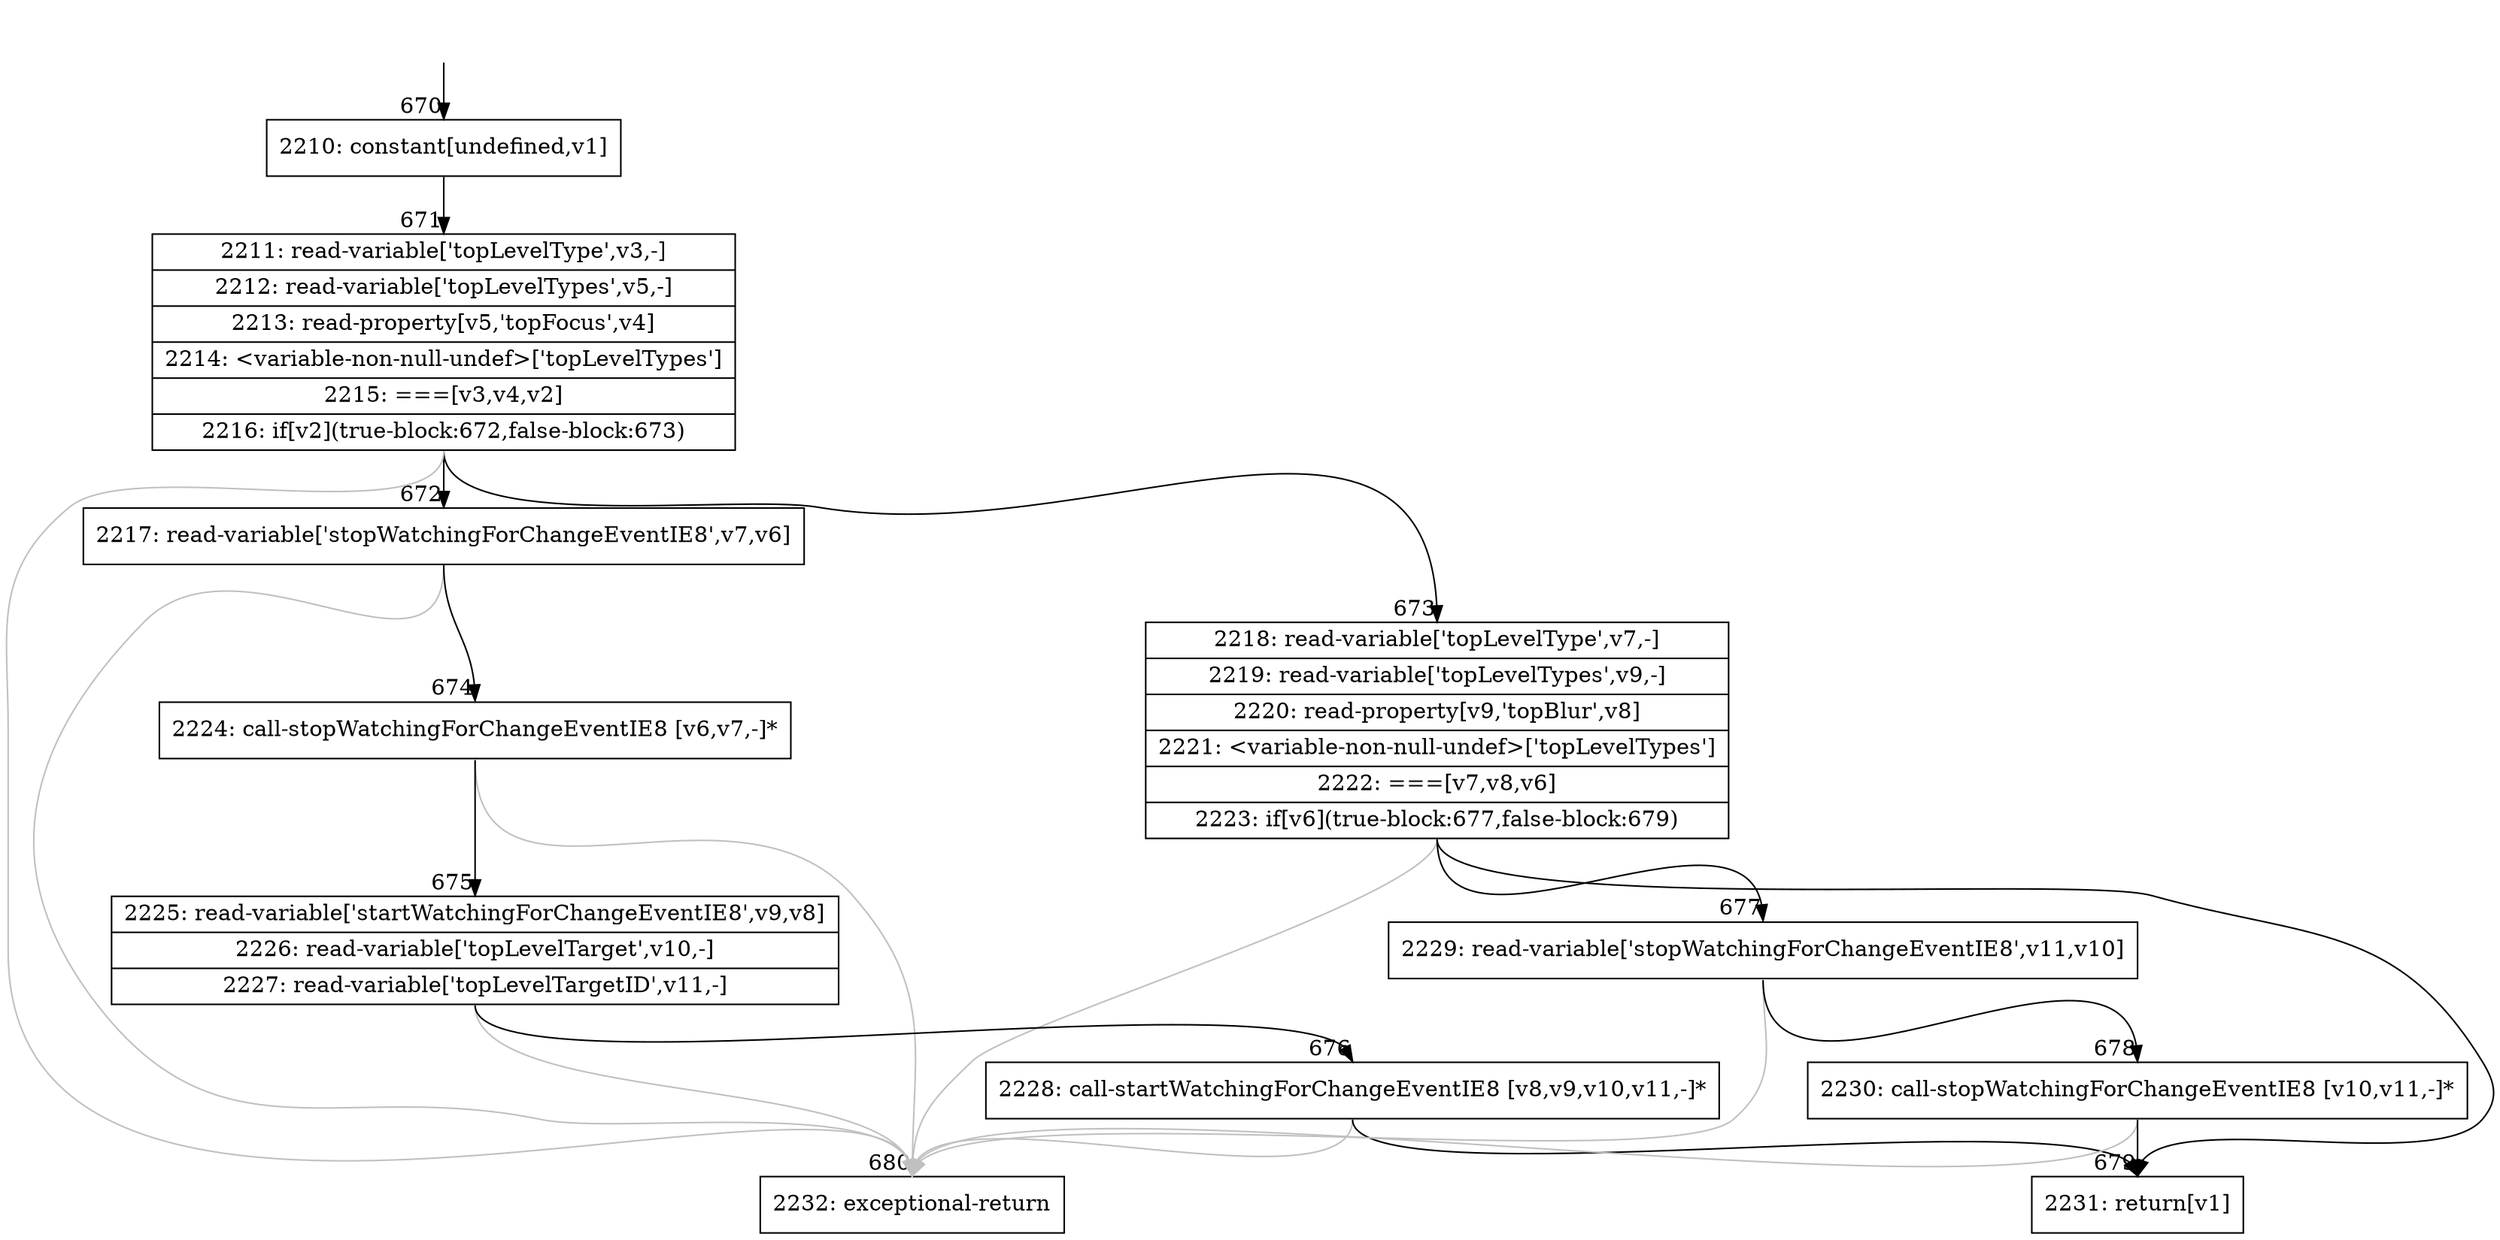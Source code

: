 digraph {
rankdir="TD"
BB_entry48[shape=none,label=""];
BB_entry48 -> BB670 [tailport=s, headport=n, headlabel="    670"]
BB670 [shape=record label="{2210: constant[undefined,v1]}" ] 
BB670 -> BB671 [tailport=s, headport=n, headlabel="      671"]
BB671 [shape=record label="{2211: read-variable['topLevelType',v3,-]|2212: read-variable['topLevelTypes',v5,-]|2213: read-property[v5,'topFocus',v4]|2214: \<variable-non-null-undef\>['topLevelTypes']|2215: ===[v3,v4,v2]|2216: if[v2](true-block:672,false-block:673)}" ] 
BB671 -> BB672 [tailport=s, headport=n, headlabel="      672"]
BB671 -> BB673 [tailport=s, headport=n, headlabel="      673"]
BB671 -> BB680 [tailport=s, headport=n, color=gray, headlabel="      680"]
BB672 [shape=record label="{2217: read-variable['stopWatchingForChangeEventIE8',v7,v6]}" ] 
BB672 -> BB674 [tailport=s, headport=n, headlabel="      674"]
BB672 -> BB680 [tailport=s, headport=n, color=gray]
BB673 [shape=record label="{2218: read-variable['topLevelType',v7,-]|2219: read-variable['topLevelTypes',v9,-]|2220: read-property[v9,'topBlur',v8]|2221: \<variable-non-null-undef\>['topLevelTypes']|2222: ===[v7,v8,v6]|2223: if[v6](true-block:677,false-block:679)}" ] 
BB673 -> BB677 [tailport=s, headport=n, headlabel="      677"]
BB673 -> BB679 [tailport=s, headport=n, headlabel="      679"]
BB673 -> BB680 [tailport=s, headport=n, color=gray]
BB674 [shape=record label="{2224: call-stopWatchingForChangeEventIE8 [v6,v7,-]*}" ] 
BB674 -> BB675 [tailport=s, headport=n, headlabel="      675"]
BB674 -> BB680 [tailport=s, headport=n, color=gray]
BB675 [shape=record label="{2225: read-variable['startWatchingForChangeEventIE8',v9,v8]|2226: read-variable['topLevelTarget',v10,-]|2227: read-variable['topLevelTargetID',v11,-]}" ] 
BB675 -> BB676 [tailport=s, headport=n, headlabel="      676"]
BB675 -> BB680 [tailport=s, headport=n, color=gray]
BB676 [shape=record label="{2228: call-startWatchingForChangeEventIE8 [v8,v9,v10,v11,-]*}" ] 
BB676 -> BB679 [tailport=s, headport=n]
BB676 -> BB680 [tailport=s, headport=n, color=gray]
BB677 [shape=record label="{2229: read-variable['stopWatchingForChangeEventIE8',v11,v10]}" ] 
BB677 -> BB678 [tailport=s, headport=n, headlabel="      678"]
BB677 -> BB680 [tailport=s, headport=n, color=gray]
BB678 [shape=record label="{2230: call-stopWatchingForChangeEventIE8 [v10,v11,-]*}" ] 
BB678 -> BB679 [tailport=s, headport=n]
BB678 -> BB680 [tailport=s, headport=n, color=gray]
BB679 [shape=record label="{2231: return[v1]}" ] 
BB680 [shape=record label="{2232: exceptional-return}" ] 
//#$~ 1211
}
